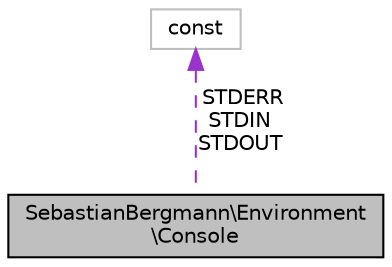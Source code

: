 digraph "SebastianBergmann\Environment\Console"
{
  edge [fontname="Helvetica",fontsize="10",labelfontname="Helvetica",labelfontsize="10"];
  node [fontname="Helvetica",fontsize="10",shape=record];
  Node1 [label="SebastianBergmann\\Environment\l\\Console",height=0.2,width=0.4,color="black", fillcolor="grey75", style="filled", fontcolor="black"];
  Node2 -> Node1 [dir="back",color="darkorchid3",fontsize="10",style="dashed",label=" STDERR\nSTDIN\nSTDOUT" ,fontname="Helvetica"];
  Node2 [label="const",height=0.2,width=0.4,color="grey75", fillcolor="white", style="filled"];
}
